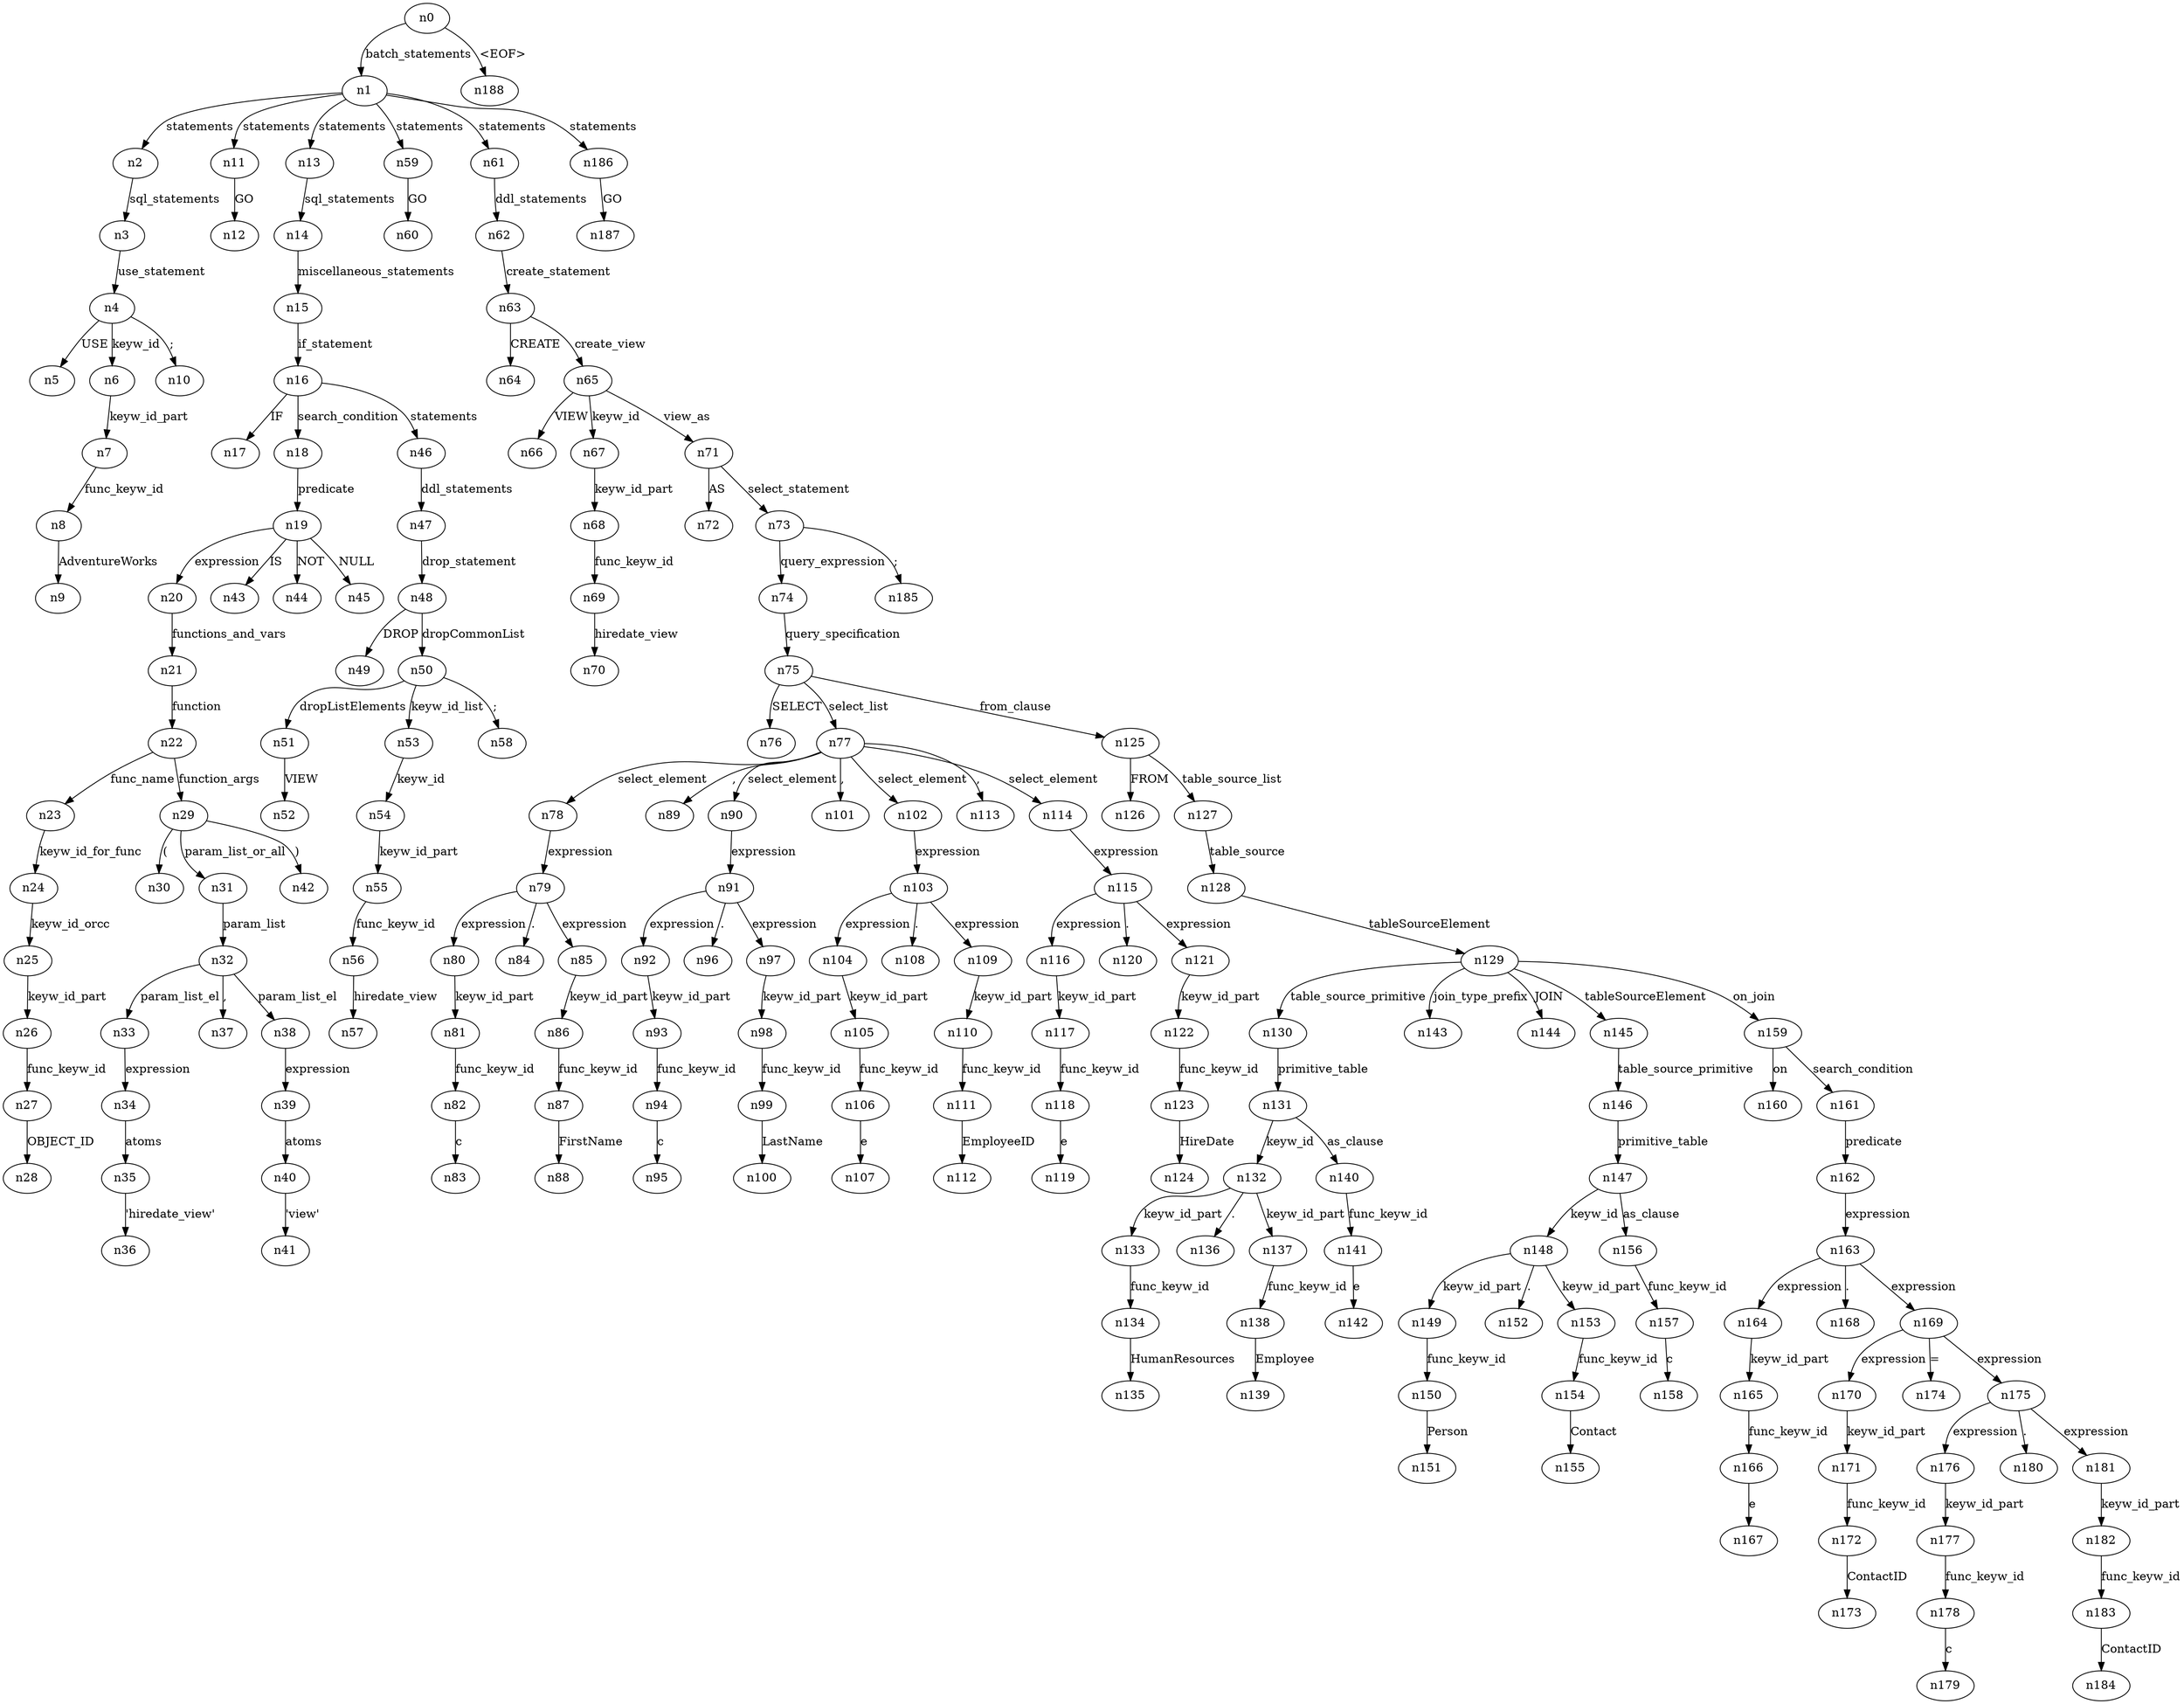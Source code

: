 digraph ParseTree {
  n0 -> n1 [label="batch_statements"];
  n1 -> n2 [label="statements"];
  n2 -> n3 [label="sql_statements"];
  n3 -> n4 [label="use_statement"];
  n4 -> n5 [label="USE"];
  n4 -> n6 [label="keyw_id"];
  n6 -> n7 [label="keyw_id_part"];
  n7 -> n8 [label="func_keyw_id"];
  n8 -> n9 [label="AdventureWorks"];
  n4 -> n10 [label=";"];
  n1 -> n11 [label="statements"];
  n11 -> n12 [label="GO"];
  n1 -> n13 [label="statements"];
  n13 -> n14 [label="sql_statements"];
  n14 -> n15 [label="miscellaneous_statements"];
  n15 -> n16 [label="if_statement"];
  n16 -> n17 [label="IF"];
  n16 -> n18 [label="search_condition"];
  n18 -> n19 [label="predicate"];
  n19 -> n20 [label="expression"];
  n20 -> n21 [label="functions_and_vars"];
  n21 -> n22 [label="function"];
  n22 -> n23 [label="func_name"];
  n23 -> n24 [label="keyw_id_for_func"];
  n24 -> n25 [label="keyw_id_orcc"];
  n25 -> n26 [label="keyw_id_part"];
  n26 -> n27 [label="func_keyw_id"];
  n27 -> n28 [label="OBJECT_ID"];
  n22 -> n29 [label="function_args"];
  n29 -> n30 [label="("];
  n29 -> n31 [label="param_list_or_all"];
  n31 -> n32 [label="param_list"];
  n32 -> n33 [label="param_list_el"];
  n33 -> n34 [label="expression"];
  n34 -> n35 [label="atoms"];
  n35 -> n36 [label="'hiredate_view'"];
  n32 -> n37 [label=","];
  n32 -> n38 [label="param_list_el"];
  n38 -> n39 [label="expression"];
  n39 -> n40 [label="atoms"];
  n40 -> n41 [label="'view'"];
  n29 -> n42 [label=")"];
  n19 -> n43 [label="IS"];
  n19 -> n44 [label="NOT"];
  n19 -> n45 [label="NULL"];
  n16 -> n46 [label="statements"];
  n46 -> n47 [label="ddl_statements"];
  n47 -> n48 [label="drop_statement"];
  n48 -> n49 [label="DROP"];
  n48 -> n50 [label="dropCommonList"];
  n50 -> n51 [label="dropListElements"];
  n51 -> n52 [label="VIEW"];
  n50 -> n53 [label="keyw_id_list"];
  n53 -> n54 [label="keyw_id"];
  n54 -> n55 [label="keyw_id_part"];
  n55 -> n56 [label="func_keyw_id"];
  n56 -> n57 [label="hiredate_view"];
  n50 -> n58 [label=";"];
  n1 -> n59 [label="statements"];
  n59 -> n60 [label="GO"];
  n1 -> n61 [label="statements"];
  n61 -> n62 [label="ddl_statements"];
  n62 -> n63 [label="create_statement"];
  n63 -> n64 [label="CREATE"];
  n63 -> n65 [label="create_view"];
  n65 -> n66 [label="VIEW"];
  n65 -> n67 [label="keyw_id"];
  n67 -> n68 [label="keyw_id_part"];
  n68 -> n69 [label="func_keyw_id"];
  n69 -> n70 [label="hiredate_view"];
  n65 -> n71 [label="view_as"];
  n71 -> n72 [label="AS"];
  n71 -> n73 [label="select_statement"];
  n73 -> n74 [label="query_expression"];
  n74 -> n75 [label="query_specification"];
  n75 -> n76 [label="SELECT"];
  n75 -> n77 [label="select_list"];
  n77 -> n78 [label="select_element"];
  n78 -> n79 [label="expression"];
  n79 -> n80 [label="expression"];
  n80 -> n81 [label="keyw_id_part"];
  n81 -> n82 [label="func_keyw_id"];
  n82 -> n83 [label="c"];
  n79 -> n84 [label="."];
  n79 -> n85 [label="expression"];
  n85 -> n86 [label="keyw_id_part"];
  n86 -> n87 [label="func_keyw_id"];
  n87 -> n88 [label="FirstName"];
  n77 -> n89 [label=","];
  n77 -> n90 [label="select_element"];
  n90 -> n91 [label="expression"];
  n91 -> n92 [label="expression"];
  n92 -> n93 [label="keyw_id_part"];
  n93 -> n94 [label="func_keyw_id"];
  n94 -> n95 [label="c"];
  n91 -> n96 [label="."];
  n91 -> n97 [label="expression"];
  n97 -> n98 [label="keyw_id_part"];
  n98 -> n99 [label="func_keyw_id"];
  n99 -> n100 [label="LastName"];
  n77 -> n101 [label=","];
  n77 -> n102 [label="select_element"];
  n102 -> n103 [label="expression"];
  n103 -> n104 [label="expression"];
  n104 -> n105 [label="keyw_id_part"];
  n105 -> n106 [label="func_keyw_id"];
  n106 -> n107 [label="e"];
  n103 -> n108 [label="."];
  n103 -> n109 [label="expression"];
  n109 -> n110 [label="keyw_id_part"];
  n110 -> n111 [label="func_keyw_id"];
  n111 -> n112 [label="EmployeeID"];
  n77 -> n113 [label=","];
  n77 -> n114 [label="select_element"];
  n114 -> n115 [label="expression"];
  n115 -> n116 [label="expression"];
  n116 -> n117 [label="keyw_id_part"];
  n117 -> n118 [label="func_keyw_id"];
  n118 -> n119 [label="e"];
  n115 -> n120 [label="."];
  n115 -> n121 [label="expression"];
  n121 -> n122 [label="keyw_id_part"];
  n122 -> n123 [label="func_keyw_id"];
  n123 -> n124 [label="HireDate"];
  n75 -> n125 [label="from_clause"];
  n125 -> n126 [label="FROM"];
  n125 -> n127 [label="table_source_list"];
  n127 -> n128 [label="table_source"];
  n128 -> n129 [label="tableSourceElement"];
  n129 -> n130 [label="table_source_primitive"];
  n130 -> n131 [label="primitive_table"];
  n131 -> n132 [label="keyw_id"];
  n132 -> n133 [label="keyw_id_part"];
  n133 -> n134 [label="func_keyw_id"];
  n134 -> n135 [label="HumanResources"];
  n132 -> n136 [label="."];
  n132 -> n137 [label="keyw_id_part"];
  n137 -> n138 [label="func_keyw_id"];
  n138 -> n139 [label="Employee"];
  n131 -> n140 [label="as_clause"];
  n140 -> n141 [label="func_keyw_id"];
  n141 -> n142 [label="e"];
  n129 -> n143 [label="join_type_prefix"];
  n129 -> n144 [label="JOIN"];
  n129 -> n145 [label="tableSourceElement"];
  n145 -> n146 [label="table_source_primitive"];
  n146 -> n147 [label="primitive_table"];
  n147 -> n148 [label="keyw_id"];
  n148 -> n149 [label="keyw_id_part"];
  n149 -> n150 [label="func_keyw_id"];
  n150 -> n151 [label="Person"];
  n148 -> n152 [label="."];
  n148 -> n153 [label="keyw_id_part"];
  n153 -> n154 [label="func_keyw_id"];
  n154 -> n155 [label="Contact"];
  n147 -> n156 [label="as_clause"];
  n156 -> n157 [label="func_keyw_id"];
  n157 -> n158 [label="c"];
  n129 -> n159 [label="on_join"];
  n159 -> n160 [label="on"];
  n159 -> n161 [label="search_condition"];
  n161 -> n162 [label="predicate"];
  n162 -> n163 [label="expression"];
  n163 -> n164 [label="expression"];
  n164 -> n165 [label="keyw_id_part"];
  n165 -> n166 [label="func_keyw_id"];
  n166 -> n167 [label="e"];
  n163 -> n168 [label="."];
  n163 -> n169 [label="expression"];
  n169 -> n170 [label="expression"];
  n170 -> n171 [label="keyw_id_part"];
  n171 -> n172 [label="func_keyw_id"];
  n172 -> n173 [label="ContactID"];
  n169 -> n174 [label="="];
  n169 -> n175 [label="expression"];
  n175 -> n176 [label="expression"];
  n176 -> n177 [label="keyw_id_part"];
  n177 -> n178 [label="func_keyw_id"];
  n178 -> n179 [label="c"];
  n175 -> n180 [label="."];
  n175 -> n181 [label="expression"];
  n181 -> n182 [label="keyw_id_part"];
  n182 -> n183 [label="func_keyw_id"];
  n183 -> n184 [label="ContactID"];
  n73 -> n185 [label=";"];
  n1 -> n186 [label="statements"];
  n186 -> n187 [label="GO"];
  n0 -> n188 [label="<EOF>"];
}
